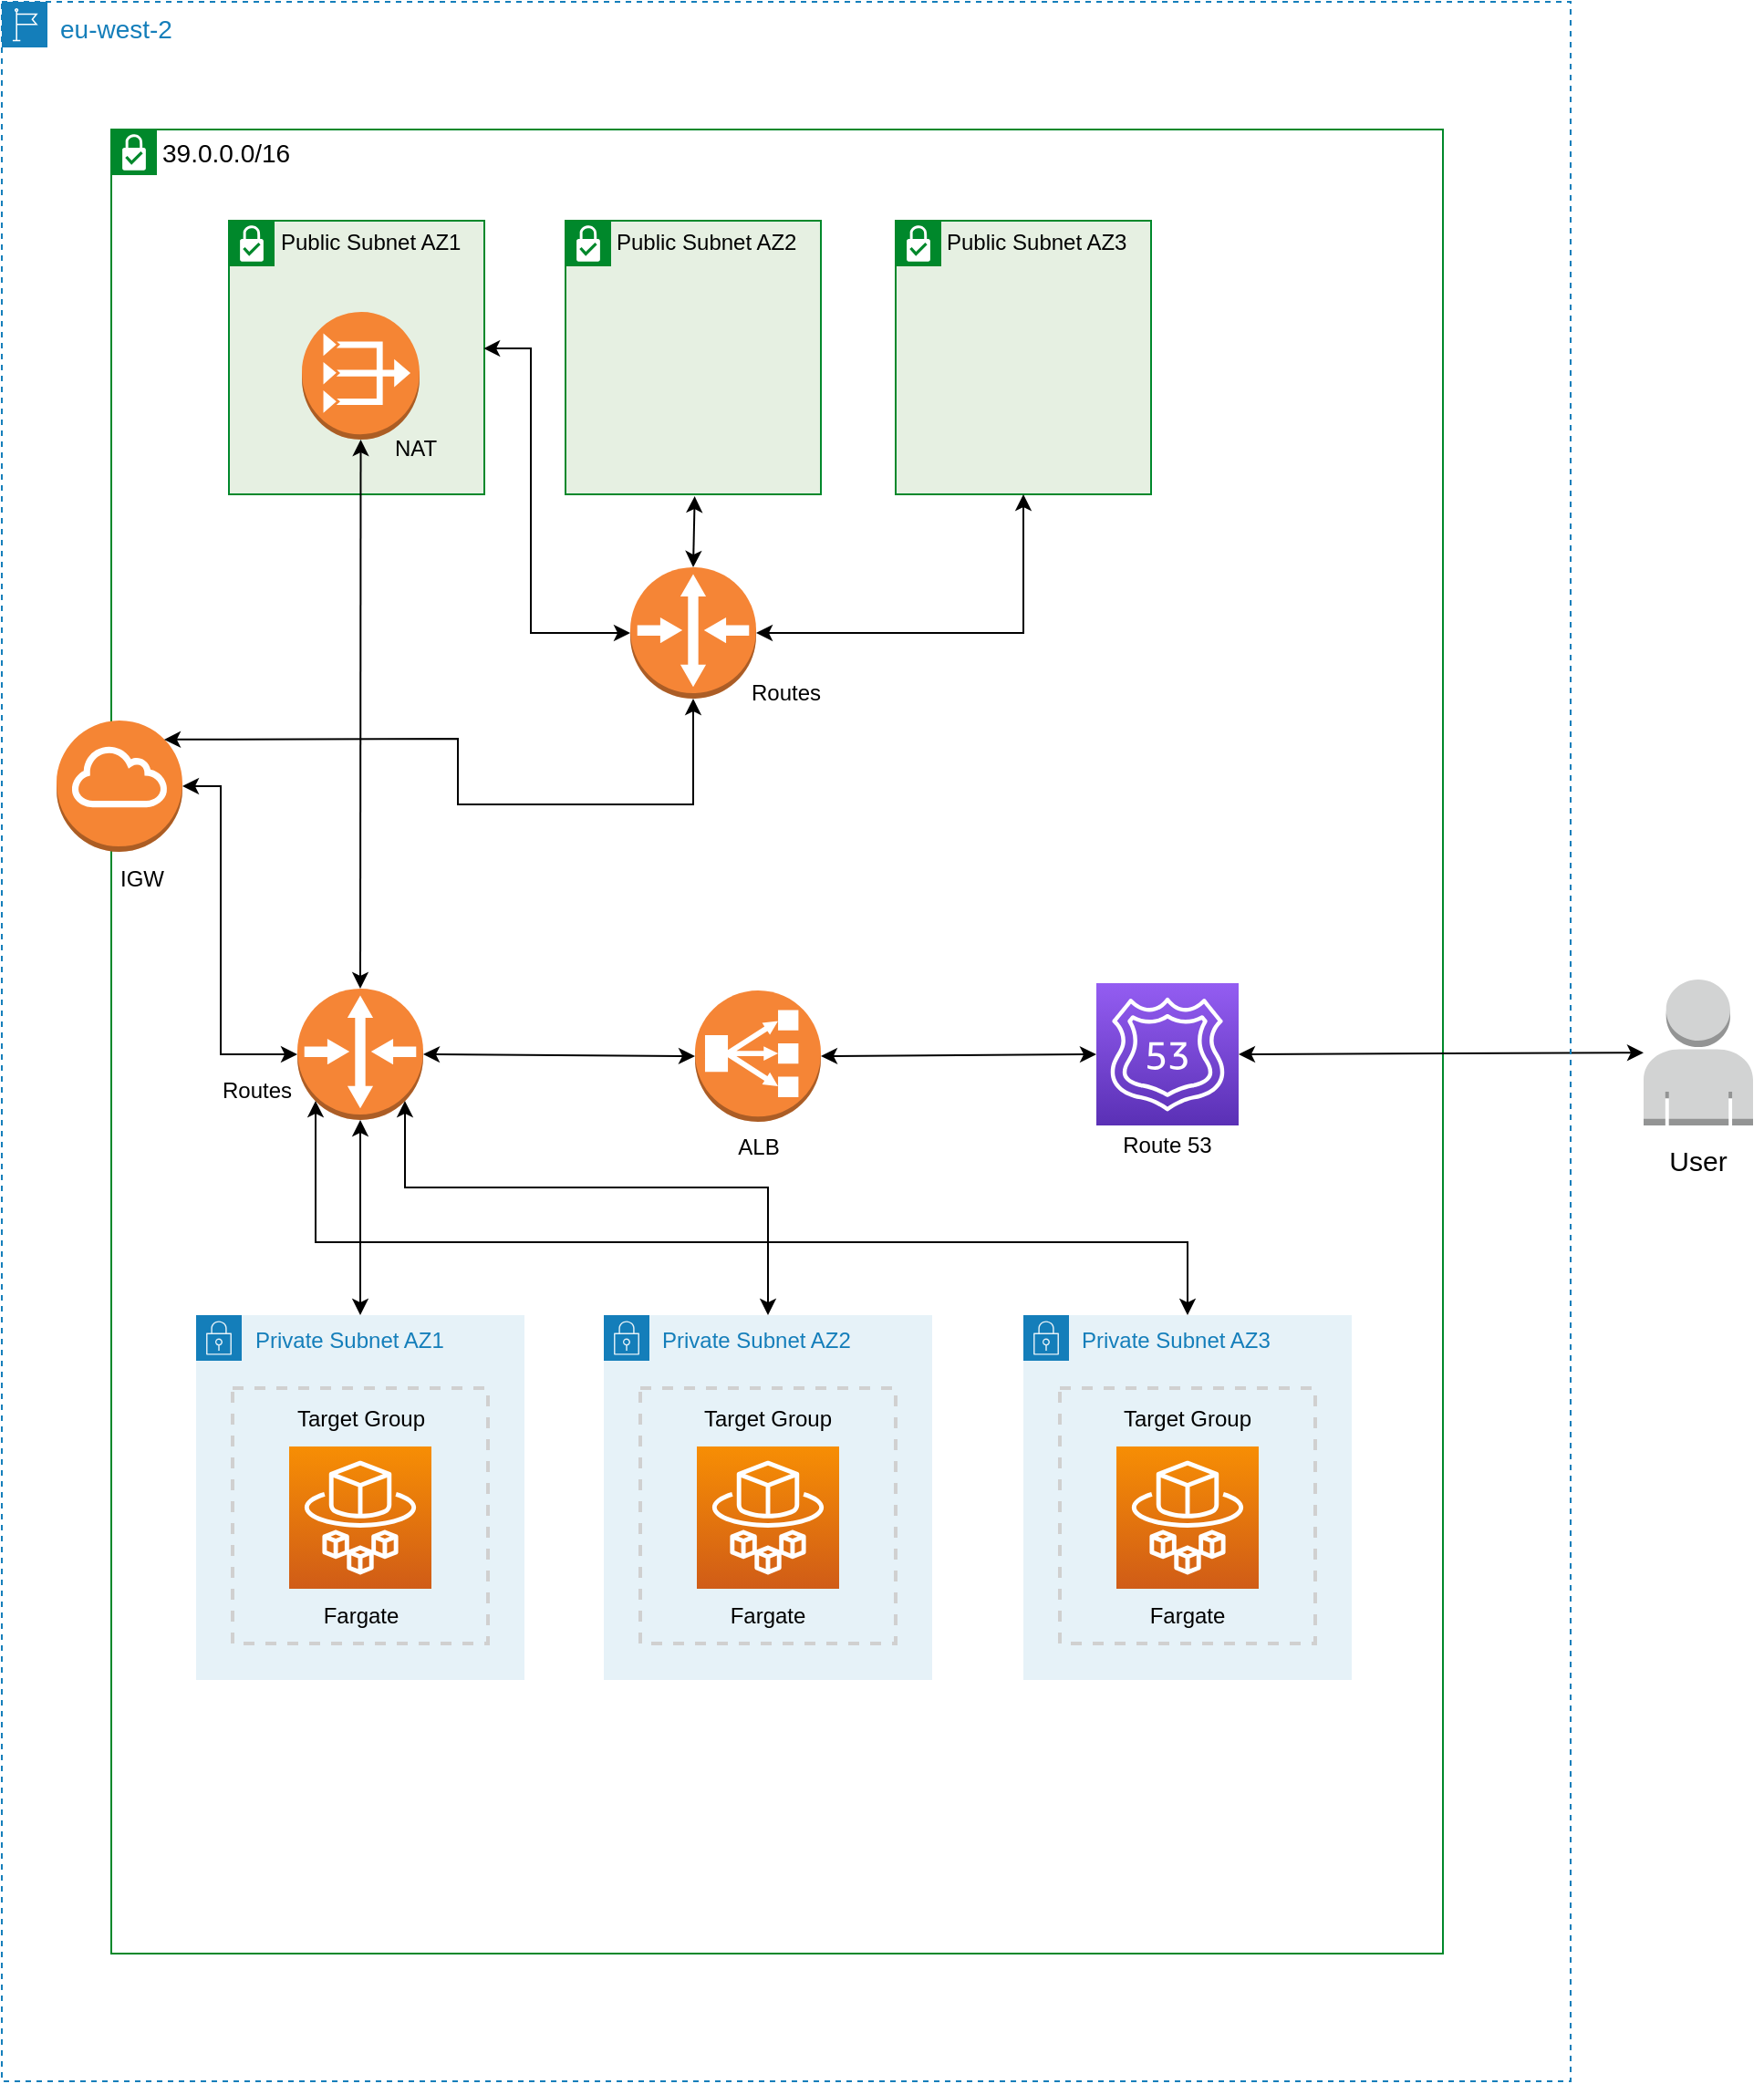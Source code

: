 <mxfile version="21.1.1" type="github">
  <diagram name="Page-1" id="WqpgShL4esCXLb5qrGiT">
    <mxGraphModel dx="2100" dy="1090" grid="1" gridSize="10" guides="1" tooltips="1" connect="1" arrows="1" fold="1" page="1" pageScale="1" pageWidth="850" pageHeight="1100" math="0" shadow="0">
      <root>
        <mxCell id="0" />
        <mxCell id="1" parent="0" />
        <mxCell id="Ems6CJQCoKu4AGtUUZMs-52" value="&lt;font style=&quot;font-size: 14px;&quot;&gt;39.0.0.0/16&lt;/font&gt;" style="shape=mxgraph.ibm.box;prType=subnet;fontStyle=0;verticalAlign=top;align=left;spacingLeft=32;spacingTop=4;fillColor=#FFFFFF;rounded=0;whiteSpace=wrap;html=1;strokeColor=#00882B;strokeWidth=1;dashed=0;container=1;spacing=-4;collapsible=0;expand=0;recursiveResize=0;" vertex="1" parent="1">
          <mxGeometry x="160" y="190" width="730" height="1000" as="geometry" />
        </mxCell>
        <mxCell id="Ems6CJQCoKu4AGtUUZMs-1" value="" style="outlineConnect=0;dashed=0;verticalLabelPosition=bottom;verticalAlign=top;align=center;html=1;shape=mxgraph.aws3.classic_load_balancer;fillColor=#F58536;gradientColor=none;" vertex="1" parent="1">
          <mxGeometry x="480" y="662" width="69" height="72" as="geometry" />
        </mxCell>
        <mxCell id="Ems6CJQCoKu4AGtUUZMs-3" value="Public Subnet AZ2" style="shape=mxgraph.ibm.box;prType=subnet;fontStyle=0;verticalAlign=top;align=left;spacingLeft=32;spacingTop=4;fillColor=#E6F0E2;rounded=0;whiteSpace=wrap;html=1;strokeColor=#00882B;strokeWidth=1;dashed=0;container=1;spacing=-4;collapsible=0;expand=0;recursiveResize=0;" vertex="1" parent="1">
          <mxGeometry x="409" y="240" width="140" height="150" as="geometry" />
        </mxCell>
        <mxCell id="Ems6CJQCoKu4AGtUUZMs-5" value="Private Subnet AZ1" style="points=[[0,0],[0.25,0],[0.5,0],[0.75,0],[1,0],[1,0.25],[1,0.5],[1,0.75],[1,1],[0.75,1],[0.5,1],[0.25,1],[0,1],[0,0.75],[0,0.5],[0,0.25]];outlineConnect=0;gradientColor=none;html=1;whiteSpace=wrap;fontSize=12;fontStyle=0;container=1;pointerEvents=0;collapsible=0;recursiveResize=0;shape=mxgraph.aws4.group;grIcon=mxgraph.aws4.group_security_group;grStroke=0;strokeColor=#147EBA;fillColor=#E6F2F8;verticalAlign=top;align=left;spacingLeft=30;fontColor=#147EBA;dashed=0;" vertex="1" parent="1">
          <mxGeometry x="206.5" y="840" width="180" height="200" as="geometry" />
        </mxCell>
        <mxCell id="Ems6CJQCoKu4AGtUUZMs-9" value="" style="sketch=0;points=[[0,0,0],[0.25,0,0],[0.5,0,0],[0.75,0,0],[1,0,0],[0,1,0],[0.25,1,0],[0.5,1,0],[0.75,1,0],[1,1,0],[0,0.25,0],[0,0.5,0],[0,0.75,0],[1,0.25,0],[1,0.5,0],[1,0.75,0]];outlineConnect=0;fontColor=#232F3E;gradientColor=#F78E04;gradientDirection=north;fillColor=#D05C17;strokeColor=#ffffff;dashed=0;verticalLabelPosition=bottom;verticalAlign=top;align=center;html=1;fontSize=12;fontStyle=0;aspect=fixed;shape=mxgraph.aws4.resourceIcon;resIcon=mxgraph.aws4.fargate;" vertex="1" parent="Ems6CJQCoKu4AGtUUZMs-5">
          <mxGeometry x="51" y="72" width="78" height="78" as="geometry" />
        </mxCell>
        <mxCell id="Ems6CJQCoKu4AGtUUZMs-19" value="Fargate" style="text;html=1;strokeColor=none;fillColor=none;align=center;verticalAlign=middle;whiteSpace=wrap;rounded=0;" vertex="1" parent="Ems6CJQCoKu4AGtUUZMs-5">
          <mxGeometry x="60" y="150" width="60" height="30" as="geometry" />
        </mxCell>
        <mxCell id="Ems6CJQCoKu4AGtUUZMs-20" value="Target Group" style="text;html=1;strokeColor=none;fillColor=none;align=center;verticalAlign=middle;whiteSpace=wrap;rounded=0;" vertex="1" parent="Ems6CJQCoKu4AGtUUZMs-5">
          <mxGeometry x="30" y="42" width="120" height="30" as="geometry" />
        </mxCell>
        <mxCell id="Ems6CJQCoKu4AGtUUZMs-18" value="" style="rounded=0;whiteSpace=wrap;html=1;dashed=1;fillColor=none;strokeColor=#D0D0D0;strokeWidth=2;" vertex="1" parent="Ems6CJQCoKu4AGtUUZMs-5">
          <mxGeometry x="20" y="40" width="140" height="140" as="geometry" />
        </mxCell>
        <mxCell id="Ems6CJQCoKu4AGtUUZMs-6" value="" style="sketch=0;points=[[0,0,0],[0.25,0,0],[0.5,0,0],[0.75,0,0],[1,0,0],[0,1,0],[0.25,1,0],[0.5,1,0],[0.75,1,0],[1,1,0],[0,0.25,0],[0,0.5,0],[0,0.75,0],[1,0.25,0],[1,0.5,0],[1,0.75,0]];outlineConnect=0;fontColor=#232F3E;gradientColor=#945DF2;gradientDirection=north;fillColor=#5A30B5;strokeColor=#ffffff;dashed=0;verticalLabelPosition=bottom;verticalAlign=top;align=center;html=1;fontSize=12;fontStyle=0;aspect=fixed;shape=mxgraph.aws4.resourceIcon;resIcon=mxgraph.aws4.route_53;" vertex="1" parent="1">
          <mxGeometry x="700" y="658" width="78" height="78" as="geometry" />
        </mxCell>
        <mxCell id="Ems6CJQCoKu4AGtUUZMs-7" value="" style="outlineConnect=0;dashed=0;verticalLabelPosition=bottom;verticalAlign=top;align=center;html=1;shape=mxgraph.aws3.router;fillColor=#F58536;gradientColor=none;" vertex="1" parent="1">
          <mxGeometry x="262" y="661" width="69" height="72" as="geometry" />
        </mxCell>
        <mxCell id="Ems6CJQCoKu4AGtUUZMs-8" value="" style="outlineConnect=0;dashed=0;verticalLabelPosition=bottom;verticalAlign=top;align=center;html=1;shape=mxgraph.aws3.internet_gateway;fillColor=#F58534;gradientColor=none;" vertex="1" parent="1">
          <mxGeometry x="130" y="514" width="69" height="72" as="geometry" />
        </mxCell>
        <mxCell id="Ems6CJQCoKu4AGtUUZMs-10" value="" style="outlineConnect=0;dashed=0;verticalLabelPosition=bottom;verticalAlign=top;align=center;html=1;shape=mxgraph.aws3.user;fillColor=#D2D3D3;gradientColor=none;" vertex="1" parent="1">
          <mxGeometry x="1000" y="656" width="60" height="80" as="geometry" />
        </mxCell>
        <mxCell id="Ems6CJQCoKu4AGtUUZMs-11" value="" style="outlineConnect=0;dashed=0;verticalLabelPosition=bottom;verticalAlign=top;align=center;html=1;shape=mxgraph.aws3.router;fillColor=#F58536;gradientColor=none;" vertex="1" parent="1">
          <mxGeometry x="444.5" y="430" width="69" height="72" as="geometry" />
        </mxCell>
        <mxCell id="Ems6CJQCoKu4AGtUUZMs-12" value="Public Subnet AZ3" style="shape=mxgraph.ibm.box;prType=subnet;fontStyle=0;verticalAlign=top;align=left;spacingLeft=32;spacingTop=4;fillColor=#E6F0E2;rounded=0;whiteSpace=wrap;html=1;strokeColor=#00882B;strokeWidth=1;dashed=0;container=1;spacing=-4;collapsible=0;expand=0;recursiveResize=0;" vertex="1" parent="1">
          <mxGeometry x="590" y="240" width="140" height="150" as="geometry" />
        </mxCell>
        <mxCell id="Ems6CJQCoKu4AGtUUZMs-13" value="Public Subnet AZ1" style="shape=mxgraph.ibm.box;prType=subnet;fontStyle=0;verticalAlign=top;align=left;spacingLeft=32;spacingTop=4;fillColor=#E6F0E2;rounded=0;whiteSpace=wrap;html=1;strokeColor=#00882B;strokeWidth=1;dashed=0;container=1;spacing=-4;collapsible=0;expand=0;recursiveResize=0;" vertex="1" parent="1">
          <mxGeometry x="224.5" y="240" width="140" height="150" as="geometry" />
        </mxCell>
        <mxCell id="Ems6CJQCoKu4AGtUUZMs-2" value="" style="outlineConnect=0;dashed=0;verticalLabelPosition=bottom;verticalAlign=top;align=center;html=1;shape=mxgraph.aws3.vpc_nat_gateway;fillColor=#F58534;gradientColor=none;" vertex="1" parent="Ems6CJQCoKu4AGtUUZMs-13">
          <mxGeometry x="40" y="50" width="64.5" height="70" as="geometry" />
        </mxCell>
        <mxCell id="Ems6CJQCoKu4AGtUUZMs-43" value="NAT" style="text;html=1;strokeColor=none;fillColor=none;align=center;verticalAlign=middle;whiteSpace=wrap;rounded=0;" vertex="1" parent="Ems6CJQCoKu4AGtUUZMs-13">
          <mxGeometry x="72" y="110" width="60" height="30" as="geometry" />
        </mxCell>
        <mxCell id="Ems6CJQCoKu4AGtUUZMs-21" value="Private Subnet AZ2" style="points=[[0,0],[0.25,0],[0.5,0],[0.75,0],[1,0],[1,0.25],[1,0.5],[1,0.75],[1,1],[0.75,1],[0.5,1],[0.25,1],[0,1],[0,0.75],[0,0.5],[0,0.25]];outlineConnect=0;gradientColor=none;html=1;whiteSpace=wrap;fontSize=12;fontStyle=0;container=1;pointerEvents=0;collapsible=0;recursiveResize=0;shape=mxgraph.aws4.group;grIcon=mxgraph.aws4.group_security_group;grStroke=0;strokeColor=#147EBA;fillColor=#E6F2F8;verticalAlign=top;align=left;spacingLeft=30;fontColor=#147EBA;dashed=0;" vertex="1" parent="1">
          <mxGeometry x="430" y="840" width="180" height="200" as="geometry" />
        </mxCell>
        <mxCell id="Ems6CJQCoKu4AGtUUZMs-22" value="" style="sketch=0;points=[[0,0,0],[0.25,0,0],[0.5,0,0],[0.75,0,0],[1,0,0],[0,1,0],[0.25,1,0],[0.5,1,0],[0.75,1,0],[1,1,0],[0,0.25,0],[0,0.5,0],[0,0.75,0],[1,0.25,0],[1,0.5,0],[1,0.75,0]];outlineConnect=0;fontColor=#232F3E;gradientColor=#F78E04;gradientDirection=north;fillColor=#D05C17;strokeColor=#ffffff;dashed=0;verticalLabelPosition=bottom;verticalAlign=top;align=center;html=1;fontSize=12;fontStyle=0;aspect=fixed;shape=mxgraph.aws4.resourceIcon;resIcon=mxgraph.aws4.fargate;" vertex="1" parent="Ems6CJQCoKu4AGtUUZMs-21">
          <mxGeometry x="51" y="72" width="78" height="78" as="geometry" />
        </mxCell>
        <mxCell id="Ems6CJQCoKu4AGtUUZMs-23" value="Fargate" style="text;html=1;strokeColor=none;fillColor=none;align=center;verticalAlign=middle;whiteSpace=wrap;rounded=0;" vertex="1" parent="Ems6CJQCoKu4AGtUUZMs-21">
          <mxGeometry x="60" y="150" width="60" height="30" as="geometry" />
        </mxCell>
        <mxCell id="Ems6CJQCoKu4AGtUUZMs-24" value="Target Group" style="text;html=1;strokeColor=none;fillColor=none;align=center;verticalAlign=middle;whiteSpace=wrap;rounded=0;" vertex="1" parent="Ems6CJQCoKu4AGtUUZMs-21">
          <mxGeometry x="30" y="42" width="120" height="30" as="geometry" />
        </mxCell>
        <mxCell id="Ems6CJQCoKu4AGtUUZMs-25" value="" style="rounded=0;whiteSpace=wrap;html=1;dashed=1;fillColor=none;strokeColor=#D0D0D0;strokeWidth=2;" vertex="1" parent="Ems6CJQCoKu4AGtUUZMs-21">
          <mxGeometry x="20" y="40" width="140" height="140" as="geometry" />
        </mxCell>
        <mxCell id="Ems6CJQCoKu4AGtUUZMs-26" value="Private Subnet AZ3" style="points=[[0,0],[0.25,0],[0.5,0],[0.75,0],[1,0],[1,0.25],[1,0.5],[1,0.75],[1,1],[0.75,1],[0.5,1],[0.25,1],[0,1],[0,0.75],[0,0.5],[0,0.25]];outlineConnect=0;gradientColor=none;html=1;whiteSpace=wrap;fontSize=12;fontStyle=0;container=1;pointerEvents=0;collapsible=0;recursiveResize=0;shape=mxgraph.aws4.group;grIcon=mxgraph.aws4.group_security_group;grStroke=0;strokeColor=#147EBA;fillColor=#E6F2F8;verticalAlign=top;align=left;spacingLeft=30;fontColor=#147EBA;dashed=0;" vertex="1" parent="1">
          <mxGeometry x="660" y="840" width="180" height="200" as="geometry" />
        </mxCell>
        <mxCell id="Ems6CJQCoKu4AGtUUZMs-27" value="" style="sketch=0;points=[[0,0,0],[0.25,0,0],[0.5,0,0],[0.75,0,0],[1,0,0],[0,1,0],[0.25,1,0],[0.5,1,0],[0.75,1,0],[1,1,0],[0,0.25,0],[0,0.5,0],[0,0.75,0],[1,0.25,0],[1,0.5,0],[1,0.75,0]];outlineConnect=0;fontColor=#232F3E;gradientColor=#F78E04;gradientDirection=north;fillColor=#D05C17;strokeColor=#ffffff;dashed=0;verticalLabelPosition=bottom;verticalAlign=top;align=center;html=1;fontSize=12;fontStyle=0;aspect=fixed;shape=mxgraph.aws4.resourceIcon;resIcon=mxgraph.aws4.fargate;" vertex="1" parent="Ems6CJQCoKu4AGtUUZMs-26">
          <mxGeometry x="51" y="72" width="78" height="78" as="geometry" />
        </mxCell>
        <mxCell id="Ems6CJQCoKu4AGtUUZMs-28" value="Fargate" style="text;html=1;strokeColor=none;fillColor=none;align=center;verticalAlign=middle;whiteSpace=wrap;rounded=0;" vertex="1" parent="Ems6CJQCoKu4AGtUUZMs-26">
          <mxGeometry x="60" y="150" width="60" height="30" as="geometry" />
        </mxCell>
        <mxCell id="Ems6CJQCoKu4AGtUUZMs-29" value="Target Group" style="text;html=1;strokeColor=none;fillColor=none;align=center;verticalAlign=middle;whiteSpace=wrap;rounded=0;" vertex="1" parent="Ems6CJQCoKu4AGtUUZMs-26">
          <mxGeometry x="30" y="42" width="120" height="30" as="geometry" />
        </mxCell>
        <mxCell id="Ems6CJQCoKu4AGtUUZMs-30" value="" style="rounded=0;whiteSpace=wrap;html=1;dashed=1;fillColor=none;strokeColor=#D0D0D0;strokeWidth=2;" vertex="1" parent="Ems6CJQCoKu4AGtUUZMs-26">
          <mxGeometry x="20" y="40" width="140" height="140" as="geometry" />
        </mxCell>
        <mxCell id="Ems6CJQCoKu4AGtUUZMs-31" value="" style="endArrow=classic;startArrow=classic;html=1;rounded=0;entryX=0.5;entryY=1;entryDx=0;entryDy=0;entryPerimeter=0;exitX=0.5;exitY=0;exitDx=0;exitDy=0;exitPerimeter=0;" edge="1" parent="1" source="Ems6CJQCoKu4AGtUUZMs-7" target="Ems6CJQCoKu4AGtUUZMs-2">
          <mxGeometry width="50" height="50" relative="1" as="geometry">
            <mxPoint x="314.5" y="502" as="sourcePoint" />
            <mxPoint x="364.5" y="452" as="targetPoint" />
          </mxGeometry>
        </mxCell>
        <mxCell id="Ems6CJQCoKu4AGtUUZMs-32" value="" style="endArrow=classic;startArrow=classic;html=1;rounded=0;exitX=1;exitY=0.5;exitDx=0;exitDy=0;exitPerimeter=0;entryX=0;entryY=0.5;entryDx=0;entryDy=0;entryPerimeter=0;" edge="1" parent="1" source="Ems6CJQCoKu4AGtUUZMs-7" target="Ems6CJQCoKu4AGtUUZMs-1">
          <mxGeometry width="50" height="50" relative="1" as="geometry">
            <mxPoint x="560" y="630" as="sourcePoint" />
            <mxPoint x="610" y="580" as="targetPoint" />
          </mxGeometry>
        </mxCell>
        <mxCell id="Ems6CJQCoKu4AGtUUZMs-33" value="" style="endArrow=classic;startArrow=classic;html=1;rounded=0;exitX=1;exitY=0.5;exitDx=0;exitDy=0;exitPerimeter=0;entryX=0;entryY=0.5;entryDx=0;entryDy=0;entryPerimeter=0;" edge="1" parent="1" source="Ems6CJQCoKu4AGtUUZMs-1" target="Ems6CJQCoKu4AGtUUZMs-6">
          <mxGeometry width="50" height="50" relative="1" as="geometry">
            <mxPoint x="560" y="630" as="sourcePoint" />
            <mxPoint x="610" y="580" as="targetPoint" />
          </mxGeometry>
        </mxCell>
        <mxCell id="Ems6CJQCoKu4AGtUUZMs-34" value="" style="endArrow=classic;startArrow=classic;html=1;rounded=0;exitX=1;exitY=0.5;exitDx=0;exitDy=0;exitPerimeter=0;" edge="1" parent="1" source="Ems6CJQCoKu4AGtUUZMs-6" target="Ems6CJQCoKu4AGtUUZMs-10">
          <mxGeometry width="50" height="50" relative="1" as="geometry">
            <mxPoint x="560" y="630" as="sourcePoint" />
            <mxPoint x="610" y="580" as="targetPoint" />
          </mxGeometry>
        </mxCell>
        <mxCell id="Ems6CJQCoKu4AGtUUZMs-35" value="" style="endArrow=classic;startArrow=classic;html=1;rounded=0;entryX=0.5;entryY=1;entryDx=0;entryDy=0;entryPerimeter=0;exitX=0.5;exitY=0;exitDx=0;exitDy=0;" edge="1" parent="1" source="Ems6CJQCoKu4AGtUUZMs-5" target="Ems6CJQCoKu4AGtUUZMs-7">
          <mxGeometry width="50" height="50" relative="1" as="geometry">
            <mxPoint x="560" y="630" as="sourcePoint" />
            <mxPoint x="610" y="580" as="targetPoint" />
          </mxGeometry>
        </mxCell>
        <mxCell id="Ems6CJQCoKu4AGtUUZMs-36" value="" style="endArrow=classic;startArrow=classic;html=1;rounded=0;entryX=0.855;entryY=0.855;entryDx=0;entryDy=0;entryPerimeter=0;exitX=0.5;exitY=0;exitDx=0;exitDy=0;" edge="1" parent="1" source="Ems6CJQCoKu4AGtUUZMs-21" target="Ems6CJQCoKu4AGtUUZMs-7">
          <mxGeometry width="50" height="50" relative="1" as="geometry">
            <mxPoint x="560" y="750" as="sourcePoint" />
            <mxPoint x="610" y="700" as="targetPoint" />
            <Array as="points">
              <mxPoint x="520" y="770" />
              <mxPoint x="321" y="770" />
            </Array>
          </mxGeometry>
        </mxCell>
        <mxCell id="Ems6CJQCoKu4AGtUUZMs-37" value="" style="endArrow=classic;startArrow=classic;html=1;rounded=0;entryX=0.5;entryY=0;entryDx=0;entryDy=0;exitX=0.145;exitY=0.855;exitDx=0;exitDy=0;exitPerimeter=0;" edge="1" parent="1" source="Ems6CJQCoKu4AGtUUZMs-7" target="Ems6CJQCoKu4AGtUUZMs-26">
          <mxGeometry width="50" height="50" relative="1" as="geometry">
            <mxPoint x="560" y="750" as="sourcePoint" />
            <mxPoint x="610" y="700" as="targetPoint" />
            <Array as="points">
              <mxPoint x="272" y="800" />
              <mxPoint x="750" y="800" />
            </Array>
          </mxGeometry>
        </mxCell>
        <mxCell id="Ems6CJQCoKu4AGtUUZMs-38" value="" style="endArrow=classic;startArrow=classic;html=1;rounded=0;entryX=1;entryY=0.5;entryDx=0;entryDy=0;entryPerimeter=0;exitX=0;exitY=0.5;exitDx=0;exitDy=0;exitPerimeter=0;" edge="1" parent="1" source="Ems6CJQCoKu4AGtUUZMs-7" target="Ems6CJQCoKu4AGtUUZMs-8">
          <mxGeometry width="50" height="50" relative="1" as="geometry">
            <mxPoint x="560" y="750" as="sourcePoint" />
            <mxPoint x="610" y="700" as="targetPoint" />
            <Array as="points">
              <mxPoint x="220" y="697" />
              <mxPoint x="220" y="550" />
            </Array>
          </mxGeometry>
        </mxCell>
        <mxCell id="Ems6CJQCoKu4AGtUUZMs-39" value="" style="endArrow=classic;startArrow=classic;html=1;rounded=0;entryX=0.855;entryY=0.145;entryDx=0;entryDy=0;entryPerimeter=0;exitX=0.5;exitY=1;exitDx=0;exitDy=0;exitPerimeter=0;" edge="1" parent="1" source="Ems6CJQCoKu4AGtUUZMs-11" target="Ems6CJQCoKu4AGtUUZMs-8">
          <mxGeometry width="50" height="50" relative="1" as="geometry">
            <mxPoint x="560" y="630" as="sourcePoint" />
            <mxPoint x="610" y="580" as="targetPoint" />
            <Array as="points">
              <mxPoint x="479" y="560" />
              <mxPoint x="350" y="560" />
              <mxPoint x="350" y="524" />
            </Array>
          </mxGeometry>
        </mxCell>
        <mxCell id="Ems6CJQCoKu4AGtUUZMs-40" value="" style="endArrow=classic;startArrow=classic;html=1;rounded=0;entryX=0;entryY=0.5;entryDx=0;entryDy=0;entryPerimeter=0;exitX=0.997;exitY=0.467;exitDx=0;exitDy=0;exitPerimeter=0;" edge="1" parent="1" source="Ems6CJQCoKu4AGtUUZMs-13" target="Ems6CJQCoKu4AGtUUZMs-11">
          <mxGeometry width="50" height="50" relative="1" as="geometry">
            <mxPoint x="550" y="620" as="sourcePoint" />
            <mxPoint x="610" y="580" as="targetPoint" />
            <Array as="points">
              <mxPoint x="390" y="310" />
              <mxPoint x="390" y="466" />
            </Array>
          </mxGeometry>
        </mxCell>
        <mxCell id="Ems6CJQCoKu4AGtUUZMs-41" value="" style="endArrow=classic;startArrow=classic;html=1;rounded=0;entryX=0.506;entryY=1.007;entryDx=0;entryDy=0;entryPerimeter=0;exitX=0.5;exitY=0;exitDx=0;exitDy=0;exitPerimeter=0;" edge="1" parent="1" source="Ems6CJQCoKu4AGtUUZMs-11" target="Ems6CJQCoKu4AGtUUZMs-3">
          <mxGeometry width="50" height="50" relative="1" as="geometry">
            <mxPoint x="560" y="510" as="sourcePoint" />
            <mxPoint x="610" y="460" as="targetPoint" />
          </mxGeometry>
        </mxCell>
        <mxCell id="Ems6CJQCoKu4AGtUUZMs-42" value="" style="endArrow=classic;startArrow=classic;html=1;rounded=0;entryX=1;entryY=0.5;entryDx=0;entryDy=0;entryPerimeter=0;exitX=0.5;exitY=1;exitDx=0;exitDy=0;exitPerimeter=0;" edge="1" parent="1" source="Ems6CJQCoKu4AGtUUZMs-12" target="Ems6CJQCoKu4AGtUUZMs-11">
          <mxGeometry width="50" height="50" relative="1" as="geometry">
            <mxPoint x="560" y="510" as="sourcePoint" />
            <mxPoint x="610" y="460" as="targetPoint" />
            <Array as="points">
              <mxPoint x="660" y="466" />
            </Array>
          </mxGeometry>
        </mxCell>
        <mxCell id="Ems6CJQCoKu4AGtUUZMs-44" value="IGW" style="text;html=1;strokeColor=none;fillColor=none;align=center;verticalAlign=middle;whiteSpace=wrap;rounded=0;" vertex="1" parent="1">
          <mxGeometry x="146.5" y="586" width="60" height="30" as="geometry" />
        </mxCell>
        <mxCell id="Ems6CJQCoKu4AGtUUZMs-45" value="Routes" style="text;html=1;strokeColor=none;fillColor=none;align=center;verticalAlign=middle;whiteSpace=wrap;rounded=0;" vertex="1" parent="1">
          <mxGeometry x="210" y="702" width="60" height="30" as="geometry" />
        </mxCell>
        <mxCell id="Ems6CJQCoKu4AGtUUZMs-46" value="ALB" style="text;html=1;strokeColor=none;fillColor=none;align=center;verticalAlign=middle;whiteSpace=wrap;rounded=0;" vertex="1" parent="1">
          <mxGeometry x="484.5" y="733" width="60" height="30" as="geometry" />
        </mxCell>
        <mxCell id="Ems6CJQCoKu4AGtUUZMs-47" value="Route 53" style="text;html=1;strokeColor=none;fillColor=none;align=center;verticalAlign=middle;whiteSpace=wrap;rounded=0;" vertex="1" parent="1">
          <mxGeometry x="709" y="732" width="60" height="30" as="geometry" />
        </mxCell>
        <mxCell id="Ems6CJQCoKu4AGtUUZMs-48" value="&lt;font style=&quot;font-size: 15px;&quot;&gt;User&lt;/font&gt;" style="text;html=1;strokeColor=none;fillColor=none;align=center;verticalAlign=middle;whiteSpace=wrap;rounded=0;" vertex="1" parent="1">
          <mxGeometry x="995" y="736" width="70" height="37" as="geometry" />
        </mxCell>
        <mxCell id="Ems6CJQCoKu4AGtUUZMs-49" value="Routes" style="text;html=1;strokeColor=none;fillColor=none;align=center;verticalAlign=middle;whiteSpace=wrap;rounded=0;" vertex="1" parent="1">
          <mxGeometry x="500" y="484" width="60" height="30" as="geometry" />
        </mxCell>
        <mxCell id="Ems6CJQCoKu4AGtUUZMs-53" value="&lt;font style=&quot;font-size: 14px;&quot;&gt;eu-west-2&lt;/font&gt;" style="points=[[0,0],[0.25,0],[0.5,0],[0.75,0],[1,0],[1,0.25],[1,0.5],[1,0.75],[1,1],[0.75,1],[0.5,1],[0.25,1],[0,1],[0,0.75],[0,0.5],[0,0.25]];outlineConnect=0;gradientColor=none;html=1;whiteSpace=wrap;fontSize=12;fontStyle=0;container=1;pointerEvents=0;collapsible=0;recursiveResize=0;shape=mxgraph.aws4.group;grIcon=mxgraph.aws4.group_region;strokeColor=#147EBA;fillColor=none;verticalAlign=top;align=left;spacingLeft=30;fontColor=#147EBA;dashed=1;" vertex="1" parent="1">
          <mxGeometry x="100" y="120" width="860" height="1140" as="geometry" />
        </mxCell>
      </root>
    </mxGraphModel>
  </diagram>
</mxfile>
